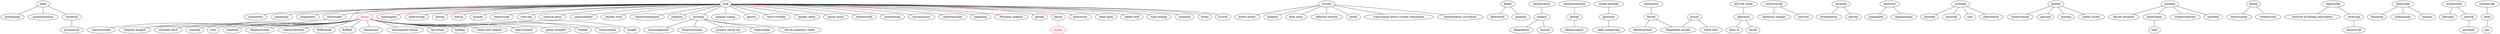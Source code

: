 strict graph  {
"spine";
"audiospinal";
"type";
"achondritic";
"current";
"active power";
"finally";
"aftertouch";
"autophagy";
"acanthocarpous";
"oligopotent";
"obsolescence";
"neglect";
"overweight";
"osteochondroma";
"benign";
"overnourished";
"oxidator";
"fiction" [color=red fontcolor=red shape=hexagon];
"Stephen Kingish";
"shoulder devil";
"smoke grenade";
"generate";
"squeezeout";
"forced";
"vertebral";
"slannish";
"stfsy";
"slanhood";
"Stephensonian";
"science-fictioner";
"xiaolongbao";
"boil the ocean";
"approach";
"budyonovka";
"blow away";
"Buffyspeak";
"bemba";
"controversial";
"barbecue stopper";
"eruption";
"bromoderma";
"Buffyfic";
"bhavai";
"brainer";
"chafuroside";
"cork oak";
"intertwin";
"complicate";
"strength";
"colorado";
"cowriter";
"carnival glass";
"cardioskeletal";
"limited";
"creaturehood";
"chicken wire";
"clinicoradiological";
"dermasurgery";
"dilapidation";
"dreamware";
"marking";
"decree absolute";
"facing";
"destrocardia";
"draw in";
"registrable";
"doctrine of foreign equivalents";
"receiving";
"exocervical";
"whistle";
"encyclopedic fiction";
"euplasia";
"increase";
"encouragement";
"editorial cartoon";
"enthusiast";
"Elmering";
"forbid";
"forslow";
"transmitted";
"filariasis";
"fludrocortisone";
"fan fiction";
"genzine";
"gradual typing";
"Gallomaniac";
"ghutra";
"grocery shrink ray";
"halfling";
"horror-thriller";
"hypertrophy";
"hockey skate";
"hyper-real religion";
"humbled";
"hyperlinear";
"ratio";
"hot on someone's heels";
"house music";
"isotherombrose";
"inexhausted";
"logomaniacal";
"Metternichian";
"mad scientist";
"morphotype";
"myrmomancy";
"maréchaussée";
"prison";
"Magdalene asylum";
"medially";
"mockup";
"negihama";
"neutral";
"nothing like";
"hook";
"protocercal";
"partiality";
"Phrygian cadence";
"pechka";
"penny dreadful";
"public access";
"phyllo";
"dough" [color=red fontcolor=red shape=hexagon];
"poy";
"quasicyclic";
"ruthlessness";
"radio monitoring";
"roar";
"raider";
"retail park";
"refocillation";
"rabbit food";
"transcranial direct current stimulation";
"thermohaline circulation";
"Trekker";
"type hinting";
"trainiac";
"transrealism";
"vorpalize";
"woodline";
"white-shirt";
"wingfic";
"wootz";
"β error";
"spine" -- "audiospinal";
"spine" -- "acanthocarpous";
"spine" -- "vertebral";
"type" -- "achondritic";
"type" -- "autophagy";
"type" -- "oligopotent";
"type" -- "overweight";
"type" -- "Stephen Kingish";
"type" -- "xiaolongbao";
"type" -- "budyonovka";
"type" -- "bemba";
"type" -- "bhavai";
"type" -- "brainer";
"type" -- "chafuroside";
"type" -- "cork oak";
"type" -- "carnival glass";
"type" -- "cardioskeletal";
"type" -- "chicken wire";
"type" -- "clinicoradiological";
"type" -- "euplasia";
"type" -- "fiction" [color=red];
"type" -- "gradual typing";
"type" -- "ghutra";
"type" -- "horror-thriller";
"type" -- "hockey skate";
"type" -- "house music";
"type" -- "increase";
"type" -- "inexhausted";
"type" -- "morphotype";
"type" -- "myrmomancy";
"type" -- "maréchaussée";
"type" -- "negihama";
"type" -- "Phrygian cadence";
"type" -- "pechka";
"type" -- "phyllo" [color=red];
"type" -- "quasicyclic";
"type" -- "retail park";
"type" -- "rabbit food";
"type" -- "type hinting";
"type" -- "vorpalize";
"type" -- "wootz";
"type" -- "β error";
"current" -- "active power";
"current" -- "oxidator";
"current" -- "blow away";
"current" -- "editorial cartoon";
"current" -- "raider";
"current" -- "transcranial direct current stimulation";
"current" -- "thermohaline circulation";
"finally" -- "aftertouch";
"finally" -- "medially";
"obsolescence" -- "neglect";
"neglect" -- "dilapidation";
"neglect" -- "forslow";
"overweight" -- "overnourished";
"osteochondroma" -- "benign";
"benign" -- "dermasurgery";
"fiction" -- "Stephen Kingish";
"fiction" -- "shoulder devil";
"fiction" -- "slannish";
"fiction" -- "stfsy";
"fiction" -- "slanhood";
"fiction" -- "Stephensonian";
"fiction" -- "science-fictioner";
"fiction" -- "Buffyspeak";
"fiction" -- "Buffyfic";
"fiction" -- "dreamware";
"fiction" -- "encyclopedic fiction";
"fiction" -- "fan fiction";
"fiction" -- "halfling";
"fiction" -- "hyper-real religion";
"fiction" -- "mad scientist";
"fiction" -- "penny dreadful";
"fiction" -- "Trekker";
"fiction" -- "transrealism";
"fiction" -- "wingfic";
"smoke grenade" -- "generate";
"generate" -- "radio monitoring";
"squeezeout" -- "forced";
"forced" -- "Metternichian";
"forced" -- "Magdalene asylum";
"vertebral" -- "protocercal";
"boil the ocean" -- "approach";
"approach" -- "draw in";
"approach" -- "forbid";
"controversial" -- "barbecue stopper";
"controversial" -- "cowriter";
"eruption" -- "bromoderma";
"eruption" -- "whistle";
"intertwin" -- "complicate";
"intertwin" -- "logomaniacal";
"strength" -- "colorado";
"strength" -- "humbled";
"strength" -- "roar";
"strength" -- "refocillation";
"limited" -- "creaturehood";
"limited" -- "genzine";
"limited" -- "mockup";
"limited" -- "public access";
"marking" -- "decree absolute";
"marking" -- "hyperlinear";
"marking" -- "isotherombrose";
"marking" -- "woodline";
"facing" -- "destrocardia";
"facing" -- "ruthlessness";
"registrable" -- "doctrine of foreign equivalents";
"registrable" -- "receiving";
"receiving" -- "exocervical";
"increase" -- "encouragement";
"increase" -- "fludrocortisone";
"increase" -- "grocery shrink ray";
"increase" -- "hypertrophy";
"increase" -- "hot on someone's heels";
"enthusiast" -- "Elmering";
"enthusiast" -- "Gallomaniac";
"enthusiast" -- "trainiac";
"transmitted" -- "filariasis";
"transmitted" -- "neutral";
"hyperlinear" -- "ratio";
"prison" -- "Magdalene asylum";
"prison" -- "white-shirt";
"neutral" -- "partiality";
"nothing like" -- "hook";
"hook" -- "poy";
"phyllo" -- "dough" [color=red];
}
